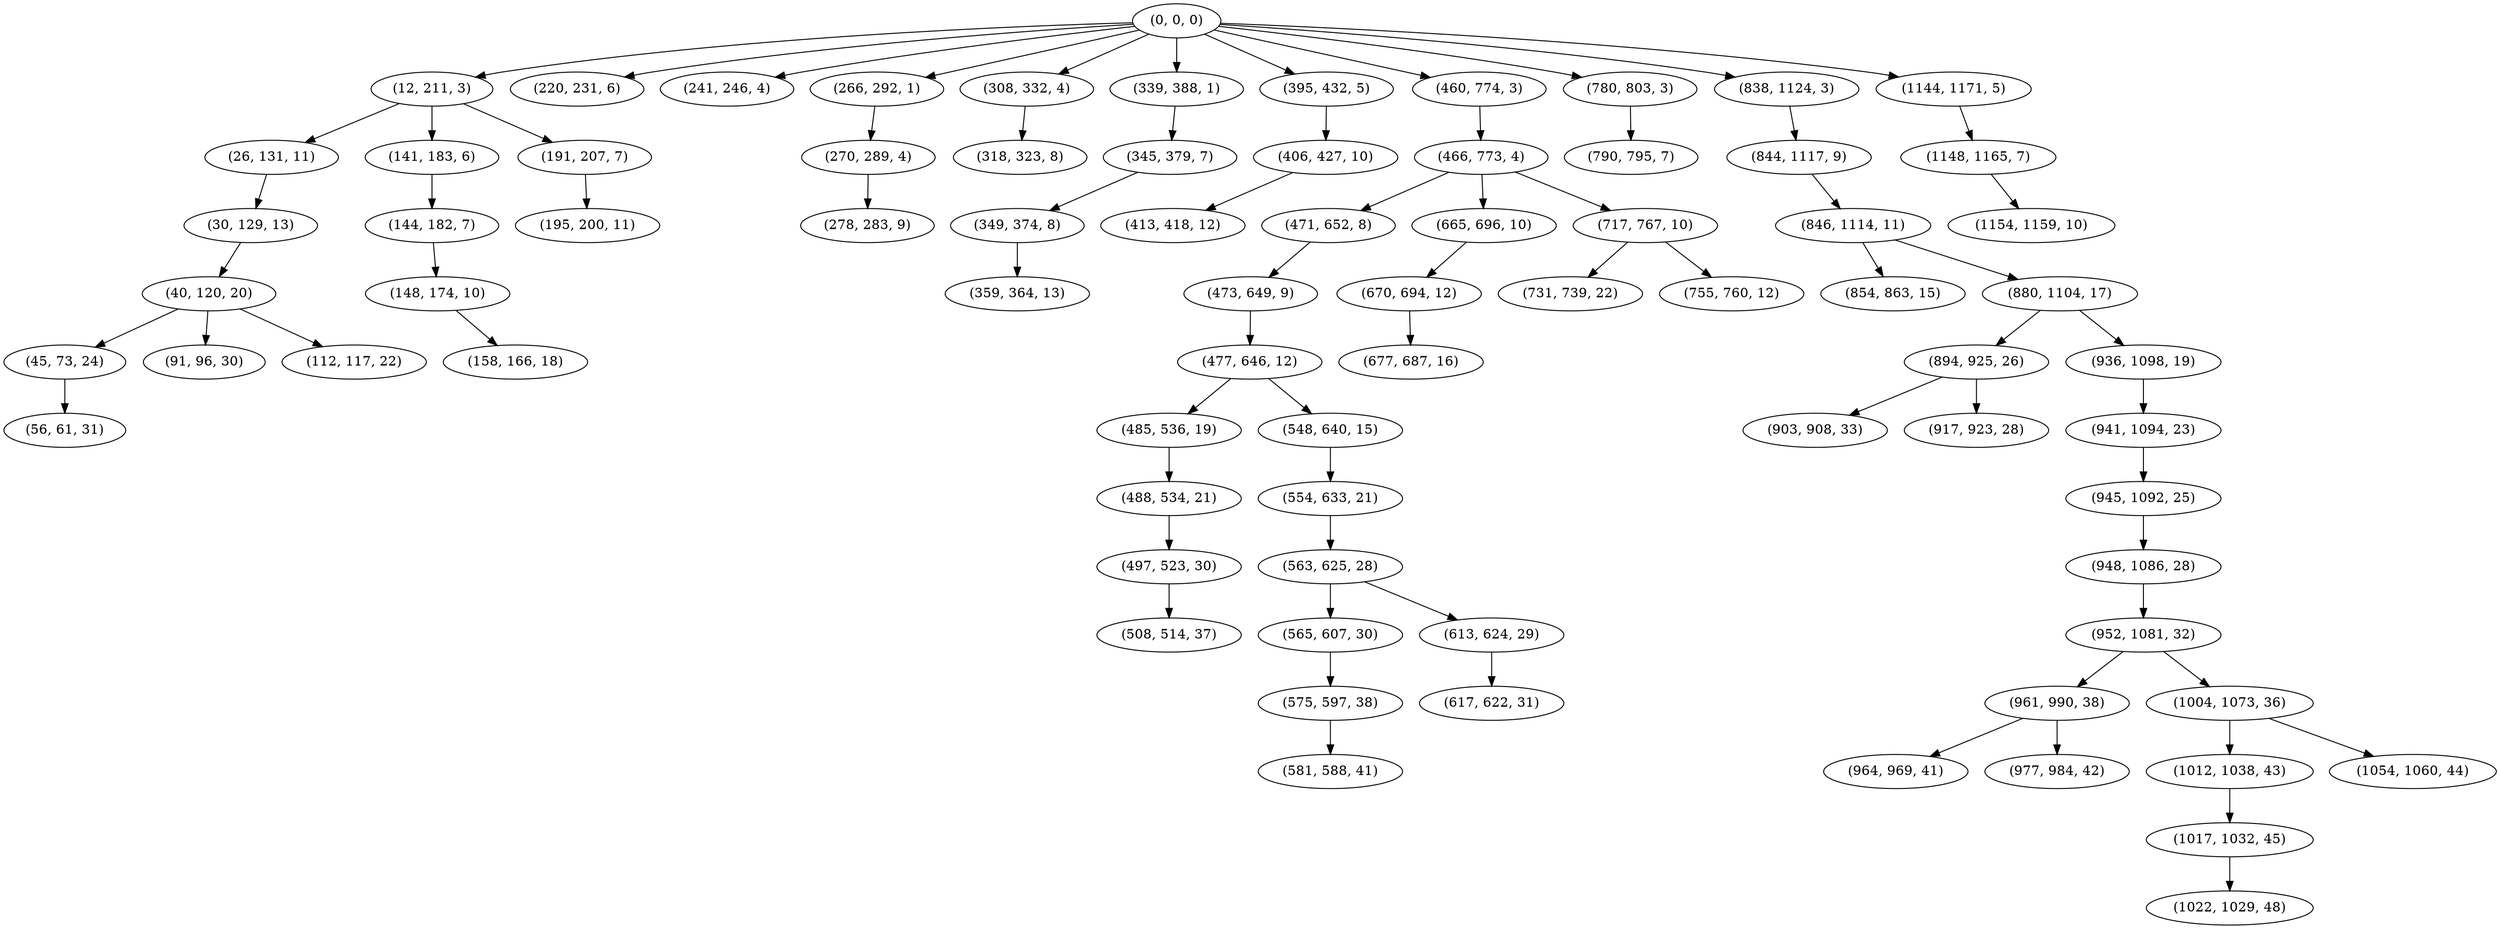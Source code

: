 digraph tree {
    "(0, 0, 0)";
    "(12, 211, 3)";
    "(26, 131, 11)";
    "(30, 129, 13)";
    "(40, 120, 20)";
    "(45, 73, 24)";
    "(56, 61, 31)";
    "(91, 96, 30)";
    "(112, 117, 22)";
    "(141, 183, 6)";
    "(144, 182, 7)";
    "(148, 174, 10)";
    "(158, 166, 18)";
    "(191, 207, 7)";
    "(195, 200, 11)";
    "(220, 231, 6)";
    "(241, 246, 4)";
    "(266, 292, 1)";
    "(270, 289, 4)";
    "(278, 283, 9)";
    "(308, 332, 4)";
    "(318, 323, 8)";
    "(339, 388, 1)";
    "(345, 379, 7)";
    "(349, 374, 8)";
    "(359, 364, 13)";
    "(395, 432, 5)";
    "(406, 427, 10)";
    "(413, 418, 12)";
    "(460, 774, 3)";
    "(466, 773, 4)";
    "(471, 652, 8)";
    "(473, 649, 9)";
    "(477, 646, 12)";
    "(485, 536, 19)";
    "(488, 534, 21)";
    "(497, 523, 30)";
    "(508, 514, 37)";
    "(548, 640, 15)";
    "(554, 633, 21)";
    "(563, 625, 28)";
    "(565, 607, 30)";
    "(575, 597, 38)";
    "(581, 588, 41)";
    "(613, 624, 29)";
    "(617, 622, 31)";
    "(665, 696, 10)";
    "(670, 694, 12)";
    "(677, 687, 16)";
    "(717, 767, 10)";
    "(731, 739, 22)";
    "(755, 760, 12)";
    "(780, 803, 3)";
    "(790, 795, 7)";
    "(838, 1124, 3)";
    "(844, 1117, 9)";
    "(846, 1114, 11)";
    "(854, 863, 15)";
    "(880, 1104, 17)";
    "(894, 925, 26)";
    "(903, 908, 33)";
    "(917, 923, 28)";
    "(936, 1098, 19)";
    "(941, 1094, 23)";
    "(945, 1092, 25)";
    "(948, 1086, 28)";
    "(952, 1081, 32)";
    "(961, 990, 38)";
    "(964, 969, 41)";
    "(977, 984, 42)";
    "(1004, 1073, 36)";
    "(1012, 1038, 43)";
    "(1017, 1032, 45)";
    "(1022, 1029, 48)";
    "(1054, 1060, 44)";
    "(1144, 1171, 5)";
    "(1148, 1165, 7)";
    "(1154, 1159, 10)";
    "(0, 0, 0)" -> "(12, 211, 3)";
    "(0, 0, 0)" -> "(220, 231, 6)";
    "(0, 0, 0)" -> "(241, 246, 4)";
    "(0, 0, 0)" -> "(266, 292, 1)";
    "(0, 0, 0)" -> "(308, 332, 4)";
    "(0, 0, 0)" -> "(339, 388, 1)";
    "(0, 0, 0)" -> "(395, 432, 5)";
    "(0, 0, 0)" -> "(460, 774, 3)";
    "(0, 0, 0)" -> "(780, 803, 3)";
    "(0, 0, 0)" -> "(838, 1124, 3)";
    "(0, 0, 0)" -> "(1144, 1171, 5)";
    "(12, 211, 3)" -> "(26, 131, 11)";
    "(12, 211, 3)" -> "(141, 183, 6)";
    "(12, 211, 3)" -> "(191, 207, 7)";
    "(26, 131, 11)" -> "(30, 129, 13)";
    "(30, 129, 13)" -> "(40, 120, 20)";
    "(40, 120, 20)" -> "(45, 73, 24)";
    "(40, 120, 20)" -> "(91, 96, 30)";
    "(40, 120, 20)" -> "(112, 117, 22)";
    "(45, 73, 24)" -> "(56, 61, 31)";
    "(141, 183, 6)" -> "(144, 182, 7)";
    "(144, 182, 7)" -> "(148, 174, 10)";
    "(148, 174, 10)" -> "(158, 166, 18)";
    "(191, 207, 7)" -> "(195, 200, 11)";
    "(266, 292, 1)" -> "(270, 289, 4)";
    "(270, 289, 4)" -> "(278, 283, 9)";
    "(308, 332, 4)" -> "(318, 323, 8)";
    "(339, 388, 1)" -> "(345, 379, 7)";
    "(345, 379, 7)" -> "(349, 374, 8)";
    "(349, 374, 8)" -> "(359, 364, 13)";
    "(395, 432, 5)" -> "(406, 427, 10)";
    "(406, 427, 10)" -> "(413, 418, 12)";
    "(460, 774, 3)" -> "(466, 773, 4)";
    "(466, 773, 4)" -> "(471, 652, 8)";
    "(466, 773, 4)" -> "(665, 696, 10)";
    "(466, 773, 4)" -> "(717, 767, 10)";
    "(471, 652, 8)" -> "(473, 649, 9)";
    "(473, 649, 9)" -> "(477, 646, 12)";
    "(477, 646, 12)" -> "(485, 536, 19)";
    "(477, 646, 12)" -> "(548, 640, 15)";
    "(485, 536, 19)" -> "(488, 534, 21)";
    "(488, 534, 21)" -> "(497, 523, 30)";
    "(497, 523, 30)" -> "(508, 514, 37)";
    "(548, 640, 15)" -> "(554, 633, 21)";
    "(554, 633, 21)" -> "(563, 625, 28)";
    "(563, 625, 28)" -> "(565, 607, 30)";
    "(563, 625, 28)" -> "(613, 624, 29)";
    "(565, 607, 30)" -> "(575, 597, 38)";
    "(575, 597, 38)" -> "(581, 588, 41)";
    "(613, 624, 29)" -> "(617, 622, 31)";
    "(665, 696, 10)" -> "(670, 694, 12)";
    "(670, 694, 12)" -> "(677, 687, 16)";
    "(717, 767, 10)" -> "(731, 739, 22)";
    "(717, 767, 10)" -> "(755, 760, 12)";
    "(780, 803, 3)" -> "(790, 795, 7)";
    "(838, 1124, 3)" -> "(844, 1117, 9)";
    "(844, 1117, 9)" -> "(846, 1114, 11)";
    "(846, 1114, 11)" -> "(854, 863, 15)";
    "(846, 1114, 11)" -> "(880, 1104, 17)";
    "(880, 1104, 17)" -> "(894, 925, 26)";
    "(880, 1104, 17)" -> "(936, 1098, 19)";
    "(894, 925, 26)" -> "(903, 908, 33)";
    "(894, 925, 26)" -> "(917, 923, 28)";
    "(936, 1098, 19)" -> "(941, 1094, 23)";
    "(941, 1094, 23)" -> "(945, 1092, 25)";
    "(945, 1092, 25)" -> "(948, 1086, 28)";
    "(948, 1086, 28)" -> "(952, 1081, 32)";
    "(952, 1081, 32)" -> "(961, 990, 38)";
    "(952, 1081, 32)" -> "(1004, 1073, 36)";
    "(961, 990, 38)" -> "(964, 969, 41)";
    "(961, 990, 38)" -> "(977, 984, 42)";
    "(1004, 1073, 36)" -> "(1012, 1038, 43)";
    "(1004, 1073, 36)" -> "(1054, 1060, 44)";
    "(1012, 1038, 43)" -> "(1017, 1032, 45)";
    "(1017, 1032, 45)" -> "(1022, 1029, 48)";
    "(1144, 1171, 5)" -> "(1148, 1165, 7)";
    "(1148, 1165, 7)" -> "(1154, 1159, 10)";
}
